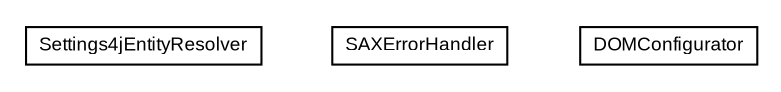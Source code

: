 #!/usr/local/bin/dot
#
# Class diagram 
# Generated by UMLGraph version R5_6-24-gf6e263 (http://www.umlgraph.org/)
#

digraph G {
	edge [fontname="arial",fontsize=10,labelfontname="arial",labelfontsize=10];
	node [fontname="arial",fontsize=10,shape=plaintext];
	nodesep=0.25;
	ranksep=0.5;
	// org.settings4j.config.Settings4jEntityResolver
	c0 [label=<<table title="org.settings4j.config.Settings4jEntityResolver" border="0" cellborder="1" cellspacing="0" cellpadding="2" port="p" href="./Settings4jEntityResolver.html">
		<tr><td><table border="0" cellspacing="0" cellpadding="1">
<tr><td align="center" balign="center"> Settings4jEntityResolver </td></tr>
		</table></td></tr>
		</table>>, URL="./Settings4jEntityResolver.html", fontname="arial", fontcolor="black", fontsize=9.0];
	// org.settings4j.config.SAXErrorHandler
	c1 [label=<<table title="org.settings4j.config.SAXErrorHandler" border="0" cellborder="1" cellspacing="0" cellpadding="2" port="p" href="./SAXErrorHandler.html">
		<tr><td><table border="0" cellspacing="0" cellpadding="1">
<tr><td align="center" balign="center"> SAXErrorHandler </td></tr>
		</table></td></tr>
		</table>>, URL="./SAXErrorHandler.html", fontname="arial", fontcolor="black", fontsize=9.0];
	// org.settings4j.config.DOMConfigurator
	c2 [label=<<table title="org.settings4j.config.DOMConfigurator" border="0" cellborder="1" cellspacing="0" cellpadding="2" port="p" href="./DOMConfigurator.html">
		<tr><td><table border="0" cellspacing="0" cellpadding="1">
<tr><td align="center" balign="center"> DOMConfigurator </td></tr>
		</table></td></tr>
		</table>>, URL="./DOMConfigurator.html", fontname="arial", fontcolor="black", fontsize=9.0];
}

